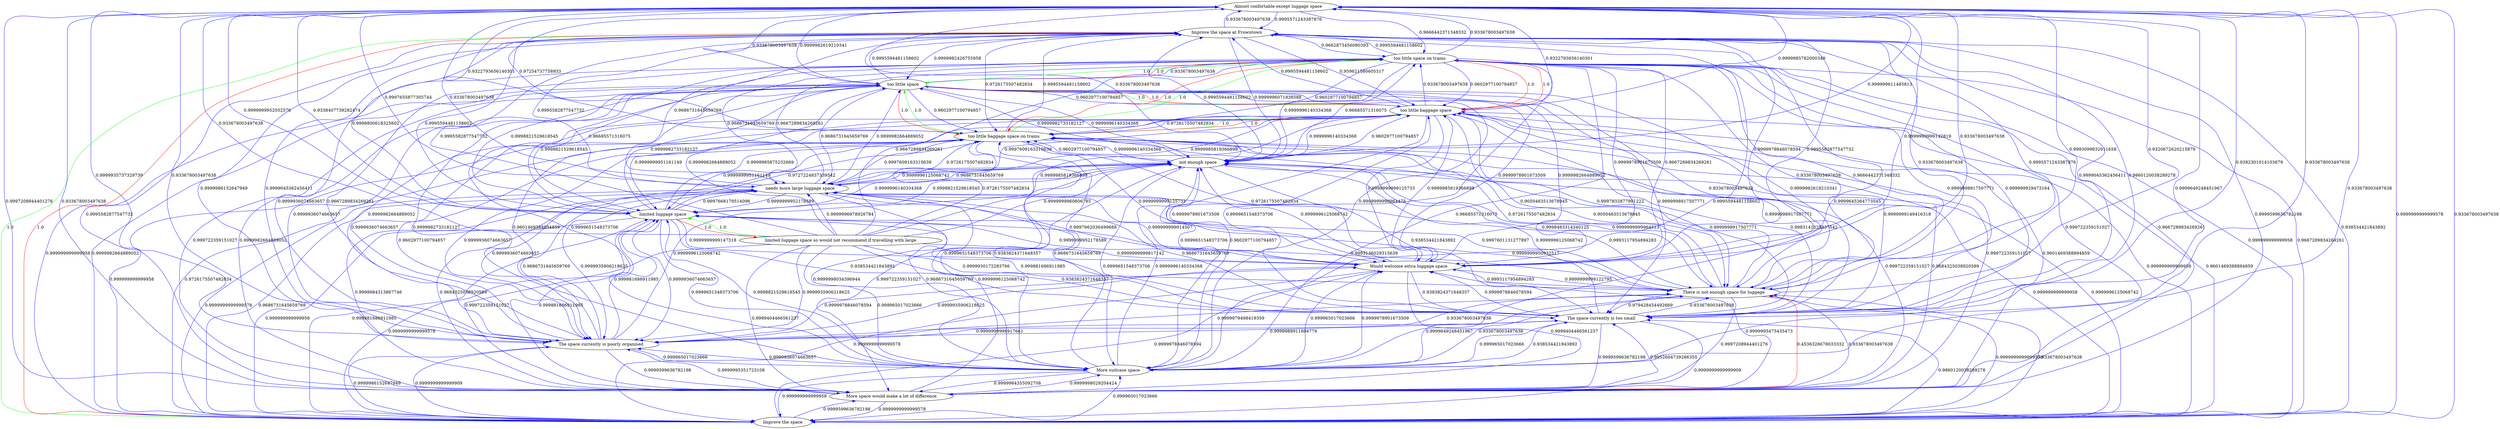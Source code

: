 digraph rawGraph {
"Almost confortable except luggage space";"Improve the space at Frowntown";"Improve the space";"More space would make a lot of difference";"More suitcase space";"The space currently is poorly organised";"The space currently is too small";"There is not enough space for luggage";"Would welcome extra luggage space";"limited luggage space so would not recommend if travelling with large";"limited luggage space";"needs more large luggage space";"not enough space";"too little baggage space on trains";"too little baggage space";"too little space";"too little space on trains";"Improve the space at Frowntown" -> "Improve the space" [label=1.0] [color=green]
"Improve the space" -> "Improve the space at Frowntown" [label=1.0] [color=red]
"Almost confortable except luggage space" -> "Improve the space at Frowntown" [label=0.9995571243387876] [color=blue]
"Almost confortable except luggage space" -> "Improve the space" [label=0.9999999999999578] [color=blue]
"Almost confortable except luggage space" -> "More space would make a lot of difference" [label=0.9997208944401276] [color=blue]
"Improve the space at Frowntown" -> "More space would make a lot of difference" [label=0.9999599636782198] [color=blue]
"Improve the space" -> "More space would make a lot of difference" [label=0.9999599636782198] [color=blue]
"More space would make a lot of difference" -> "Improve the space at Frowntown" [label=0.9995582877547732] [color=blue]
"More space would make a lot of difference" -> "Improve the space" [label=0.9999999999999578] [color=blue]
"Almost confortable except luggage space" -> "More suitcase space" [label=0.9999649248451967] [color=blue]
"Improve the space at Frowntown" -> "More suitcase space" [label=0.9999645364773545] [color=blue]
"Improve the space" -> "More suitcase space" [label=0.999965017023666] [color=blue]
"More space would make a lot of difference" -> "More suitcase space" [label=0.9999998029204424] [color=blue]
"More suitcase space" -> "Improve the space at Frowntown" [label=0.9995594481158602] [color=blue]
"More suitcase space" -> "Improve the space" [label=0.999999999999958] [color=blue]
"More suitcase space" -> "More space would make a lot of difference" [label=0.9999984355092708] [color=blue]
"Almost confortable except luggage space" -> "The space currently is poorly organised" [label=0.9999935737329739] [color=blue]
"Improve the space at Frowntown" -> "The space currently is poorly organised" [label=0.9999986152647949] [color=blue]
"Improve the space" -> "The space currently is poorly organised" [label=0.9999986152647949] [color=blue]
"More space would make a lot of difference" -> "The space currently is poorly organised" [label=0.9999995351723108] [color=blue]
"More suitcase space" -> "The space currently is poorly organised" [label=0.9999936074663657] [color=blue]
"The space currently is poorly organised" -> "Improve the space at Frowntown" [label=0.9999045362456411] [color=blue]
"The space currently is poorly organised" -> "Improve the space" [label=0.9999999999999909] [color=blue]
"The space currently is poorly organised" -> "More space would make a lot of difference" [label=0.9999599636782198] [color=blue]
"The space currently is poorly organised" -> "More suitcase space" [label=0.999965017023666] [color=blue]
"Almost confortable except luggage space" -> "The space currently is too small" [label=0.9382301014103679] [color=blue]
"Improve the space at Frowntown" -> "The space currently is too small" [label=0.9860120038289278] [color=blue]
"Improve the space" -> "The space currently is too small" [label=0.9860120038289278] [color=blue]
"More space would make a lot of difference" -> "The space currently is too small" [label=0.9952604739286355] [color=blue]
"More suitcase space" -> "The space currently is too small" [label=0.938534421843892] [color=blue]
"The space currently is poorly organised" -> "The space currently is too small" [label=0.9999988911604779] [color=blue]
"The space currently is too small" -> "Improve the space at Frowntown" [label=0.9999045362456411] [color=blue]
"The space currently is too small" -> "Improve the space" [label=0.9999999999999909] [color=blue]
"The space currently is too small" -> "More space would make a lot of difference" [label=0.9999599636782198] [color=blue]
"The space currently is too small" -> "More suitcase space" [label=0.999965017023666] [color=blue]
"The space currently is too small" -> "The space currently is poorly organised" [label=0.9999999998917661] [color=blue]
"Almost confortable except luggage space" -> "There is not enough space for luggage" [label=0.9993099832911658] [color=blue]
"More space would make a lot of difference" -> "There is not enough space for luggage" [label=0.4536326678033332] [color=red]
"There is not enough space for luggage" -> "Almost confortable except luggage space" [label=0.9320672620215879] [color=blue]
"There is not enough space for luggage" -> "Improve the space at Frowntown" [label=0.9995571243387876] [color=blue]
"There is not enough space for luggage" -> "Improve the space" [label=0.9999999999999578] [color=blue]
"There is not enough space for luggage" -> "More space would make a lot of difference" [label=0.9997208944401276] [color=blue]
"There is not enough space for luggage" -> "More suitcase space" [label=0.9999649248451967] [color=blue]
"There is not enough space for luggage" -> "The space currently is poorly organised" [label=0.9999979498419359] [color=blue]
"There is not enough space for luggage" -> "The space currently is too small" [label=0.979428454492669] [color=blue]
"Almost confortable except luggage space" -> "Would welcome extra luggage space" [label=0.9999999999142819] [color=blue]
"Improve the space at Frowntown" -> "Would welcome extra luggage space" [label=0.9999978846078594] [color=blue]
"Improve the space" -> "Would welcome extra luggage space" [label=0.9999978846078594] [color=blue]
"More space would make a lot of difference" -> "Would welcome extra luggage space" [label=0.9999995475435473] [color=blue]
"More suitcase space" -> "Would welcome extra luggage space" [label=0.9999978901673509] [color=blue]
"The space currently is poorly organised" -> "Would welcome extra luggage space" [label=0.9999978846078594] [color=blue]
"The space currently is too small" -> "Would welcome extra luggage space" [label=0.9999978846078594] [color=blue]
"There is not enough space for luggage" -> "Would welcome extra luggage space" [label=0.9999999999122795] [color=blue]
"Would welcome extra luggage space" -> "Almost confortable except luggage space" [label=0.933678003497638] [color=blue]
"Would welcome extra luggage space" -> "Improve the space at Frowntown" [label=0.9995582877547732] [color=blue]
"Would welcome extra luggage space" -> "Improve the space" [label=0.9999999999999578] [color=blue]
"Would welcome extra luggage space" -> "More space would make a lot of difference" [label=0.9999404466561237] [color=blue]
"Would welcome extra luggage space" -> "More suitcase space" [label=0.999965017023666] [color=blue]
"Would welcome extra luggage space" -> "The space currently is poorly organised" [label=0.9999935906218625] [color=blue]
"Would welcome extra luggage space" -> "The space currently is too small" [label=0.9383824371648357] [color=blue]
"Would welcome extra luggage space" -> "There is not enough space for luggage" [label=0.9993117954894283] [color=blue]
"limited luggage space so would not recommend if travelling with large" -> "limited luggage space" [label=1.0] [color=green]
"limited luggage space" -> "limited luggage space so would not recommend if travelling with large" [label=1.0] [color=red]
"Almost confortable except luggage space" -> "limited luggage space" [label=0.9999999952052576] [color=blue]
"Improve the space at Frowntown" -> "limited luggage space" [label=0.9998800618325602] [color=blue]
"Improve the space" -> "limited luggage space" [label=0.999881686911985] [color=blue]
"More space would make a lot of difference" -> "limited luggage space" [label=0.999881686911985] [color=blue]
"More suitcase space" -> "limited luggage space" [label=0.9998821529618545] [color=blue]
"The space currently is poorly organised" -> "limited luggage space" [label=0.999881686911985] [color=blue]
"The space currently is too small" -> "limited luggage space" [label=0.999881686911985] [color=blue]
"There is not enough space for luggage" -> "limited luggage space" [label=0.9999999950932517] [color=blue]
"Would welcome extra luggage space" -> "limited luggage space" [label=0.9999999952178589] [color=blue]
"limited luggage space so would not recommend if travelling with large" -> "Almost confortable except luggage space" [label=0.933678003497638] [color=blue]
"limited luggage space so would not recommend if travelling with large" -> "Improve the space at Frowntown" [label=0.9995582877547732] [color=blue]
"limited luggage space so would not recommend if travelling with large" -> "Improve the space" [label=0.9999999999999578] [color=blue]
"limited luggage space so would not recommend if travelling with large" -> "More space would make a lot of difference" [label=0.9999404466561237] [color=blue]
"limited luggage space so would not recommend if travelling with large" -> "More suitcase space" [label=0.999965017023666] [color=blue]
"limited luggage space so would not recommend if travelling with large" -> "The space currently is poorly organised" [label=0.9999935906218625] [color=blue]
"limited luggage space so would not recommend if travelling with large" -> "The space currently is too small" [label=0.9383824371648357] [color=blue]
"limited luggage space so would not recommend if travelling with large" -> "There is not enough space for luggage" [label=0.9999930172283766] [color=blue]
"limited luggage space so would not recommend if travelling with large" -> "Would welcome extra luggage space" [label=0.9999999999817142] [color=blue]
"limited luggage space" -> "Almost confortable except luggage space" [label=0.9338407739282474] [color=blue]
"limited luggage space" -> "Improve the space at Frowntown" [label=0.9995594481158602] [color=blue]
"limited luggage space" -> "Improve the space" [label=0.999999999999958] [color=blue]
"limited luggage space" -> "More space would make a lot of difference" [label=0.999722359151027] [color=blue]
"limited luggage space" -> "More suitcase space" [label=0.9999651548373706] [color=blue]
"limited luggage space" -> "The space currently is poorly organised" [label=0.9999936074663657] [color=blue]
"limited luggage space" -> "The space currently is too small" [label=0.938534421843892] [color=blue]
"limited luggage space" -> "There is not enough space for luggage" [label=0.9993136029315639] [color=blue]
"limited luggage space" -> "Would welcome extra luggage space" [label=0.9999999999147318] [color=blue]
"Almost confortable except luggage space" -> "needs more large luggage space" [label=0.9997655877305744] [color=blue]
"More space would make a lot of difference" -> "needs more large luggage space" [label=0.9684325038920589] [color=blue]
"More suitcase space" -> "needs more large luggage space" [label=0.9686731645659769] [color=blue]
"There is not enough space for luggage" -> "needs more large luggage space" [label=0.9997601131277897] [color=blue]
"Would welcome extra luggage space" -> "needs more large luggage space" [label=0.9997662036499688] [color=blue]
"limited luggage space so would not recommend if travelling with large" -> "needs more large luggage space" [label=0.9999996978926784] [color=blue]
"limited luggage space" -> "needs more large luggage space" [label=0.9997668179514096] [color=blue]
"needs more large luggage space" -> "Almost confortable except luggage space" [label=0.933678003497638] [color=blue]
"needs more large luggage space" -> "Improve the space at Frowntown" [label=0.9995582877547732] [color=blue]
"needs more large luggage space" -> "Improve the space" [label=0.9999999999999578] [color=blue]
"needs more large luggage space" -> "More space would make a lot of difference" [label=0.9999984313867746] [color=blue]
"needs more large luggage space" -> "More suitcase space" [label=0.9999998034396944] [color=blue]
"needs more large luggage space" -> "The space currently is poorly organised" [label=0.9999935906218625] [color=blue]
"needs more large luggage space" -> "The space currently is too small" [label=0.9383824371648357] [color=blue]
"needs more large luggage space" -> "There is not enough space for luggage" [label=0.9993117954894283] [color=blue]
"needs more large luggage space" -> "Would welcome extra luggage space" [label=0.999999999914507] [color=blue]
"needs more large luggage space" -> "limited luggage space" [label=0.9999999952178589] [color=blue]
"Almost confortable except luggage space" -> "not enough space" [label=0.999999611485813] [color=blue]
"Improve the space at Frowntown" -> "not enough space" [label=0.9999996071838588] [color=blue]
"Improve the space" -> "not enough space" [label=0.9999996125068742] [color=blue]
"More space would make a lot of difference" -> "not enough space" [label=0.9999996125068742] [color=blue]
"More suitcase space" -> "not enough space" [label=0.9999996140334368] [color=blue]
"The space currently is poorly organised" -> "not enough space" [label=0.9999996125068742] [color=blue]
"The space currently is too small" -> "not enough space" [label=0.9999996125068742] [color=blue]
"There is not enough space for luggage" -> "not enough space" [label=0.9999999999964513] [color=blue]
"Would welcome extra luggage space" -> "not enough space" [label=0.9999996125068742] [color=blue]
"limited luggage space so would not recommend if travelling with large" -> "not enough space" [label=0.9999999960606785] [color=blue]
"limited luggage space" -> "not enough space" [label=0.9999996140334368] [color=blue]
"needs more large luggage space" -> "not enough space" [label=0.9999996125068742] [color=blue]
"not enough space" -> "Improve the space at Frowntown" [label=0.9995594481158602] [color=blue]
"not enough space" -> "Improve the space" [label=0.999999999999958] [color=blue]
"not enough space" -> "More space would make a lot of difference" [label=0.999722359151027] [color=blue]
"not enough space" -> "More suitcase space" [label=0.9999651548373706] [color=blue]
"not enough space" -> "The space currently is poorly organised" [label=0.9999936074663657] [color=blue]
"not enough space" -> "The space currently is too small" [label=0.938534421843892] [color=blue]
"not enough space" -> "There is not enough space for luggage" [label=0.9998483314340125] [color=blue]
"not enough space" -> "Would welcome extra luggage space" [label=0.9999978901673509] [color=blue]
"not enough space" -> "limited luggage space" [label=0.9998821529618545] [color=blue]
"too little baggage space on trains" -> "too little baggage space" [label=1.0] [color=green]
"too little baggage space" -> "too little space" [label=1.0] [color=green]
"too little baggage space on trains" -> "too little space on trains" [label=1.0] [color=green]
"too little space on trains" -> "too little space" [label=1.0] [color=green]
"too little baggage space on trains" -> "too little space" [label=1.0] [color=green]
"too little baggage space" -> "too little baggage space on trains" [label=1.0] [color=red]
"too little baggage space" -> "too little space on trains" [label=1.0] [color=red]
"too little space" -> "too little baggage space on trains" [label=1.0] [color=red]
"too little space" -> "too little baggage space" [label=1.0] [color=red]
"too little space" -> "too little space on trains" [label=1.0] [color=red]
"too little space on trains" -> "too little baggage space on trains" [label=1.0] [color=red]
"too little space on trains" -> "too little baggage space" [label=1.0] [color=red]
"Almost confortable except luggage space" -> "too little baggage space on trains" [label=0.97254737758933] [color=blue]
"Almost confortable except luggage space" -> "too little baggage space" [label=0.9999985782000349] [color=blue]
"Almost confortable except luggage space" -> "too little space" [label=0.9999982619210341] [color=blue]
"Almost confortable except luggage space" -> "too little space on trains" [label=0.9666442371348332] [color=blue]
"Improve the space at Frowntown" -> "too little baggage space" [label=0.959621580605317] [color=blue]
"Improve the space at Frowntown" -> "too little space" [label=0.9999982426755958] [color=blue]
"Improve the space at Frowntown" -> "too little space on trains" [label=0.9662873456080393] [color=blue]
"Improve the space" -> "too little baggage space" [label=0.9601469388894859] [color=blue]
"Improve the space" -> "too little space" [label=0.9999982664889052] [color=blue]
"Improve the space" -> "too little space on trains" [label=0.9667289834269261] [color=blue]
"More space would make a lot of difference" -> "too little baggage space" [label=0.9601469388894859] [color=blue]
"More space would make a lot of difference" -> "too little space" [label=0.9999982664889052] [color=blue]
"More space would make a lot of difference" -> "too little space on trains" [label=0.9667289834269261] [color=blue]
"More suitcase space" -> "too little baggage space" [label=0.9602977100794857] [color=blue]
"More suitcase space" -> "too little space" [label=0.9999982733182127] [color=blue]
"More suitcase space" -> "too little space on trains" [label=0.96685571316075] [color=blue]
"The space currently is poorly organised" -> "too little baggage space" [label=0.9601469388894859] [color=blue]
"The space currently is poorly organised" -> "too little space" [label=0.9999982664889052] [color=blue]
"The space currently is poorly organised" -> "too little space on trains" [label=0.9667289834269261] [color=blue]
"The space currently is too small" -> "too little baggage space on trains" [label=0.9983141525837542] [color=blue]
"The space currently is too small" -> "too little baggage space" [label=0.9999999149416318] [color=blue]
"The space currently is too small" -> "too little space" [label=0.9999999999964475] [color=blue]
"The space currently is too small" -> "too little space on trains" [label=0.999999929473164] [color=blue]
"There is not enough space for luggage" -> "too little baggage space" [label=0.9997832877991222] [color=blue]
"There is not enough space for luggage" -> "too little space" [label=0.9999982619210341] [color=blue]
"There is not enough space for luggage" -> "too little space on trains" [label=0.9666442371348332] [color=blue]
"Would welcome extra luggage space" -> "too little baggage space on trains" [label=0.9726175507482834] [color=blue]
"Would welcome extra luggage space" -> "too little baggage space" [label=0.9999985819366898] [color=blue]
"Would welcome extra luggage space" -> "too little space" [label=0.9999982664889052] [color=blue]
"Would welcome extra luggage space" -> "too little space on trains" [label=0.9667289834269261] [color=blue]
"limited luggage space so would not recommend if travelling with large" -> "too little baggage space on trains" [label=0.9726175507482834] [color=blue]
"limited luggage space so would not recommend if travelling with large" -> "too little baggage space" [label=0.9999985819366898] [color=blue]
"limited luggage space so would not recommend if travelling with large" -> "too little space" [label=0.9999982664889052] [color=blue]
"limited luggage space so would not recommend if travelling with large" -> "too little space on trains" [label=0.9667289834269261] [color=blue]
"limited luggage space" -> "too little baggage space on trains" [label=0.9727224837339542] [color=blue]
"limited luggage space" -> "too little baggage space" [label=0.9999985875232669] [color=blue]
"limited luggage space" -> "too little space" [label=0.9999982733182127] [color=blue]
"limited luggage space" -> "too little space on trains" [label=0.96685571316075] [color=blue]
"needs more large luggage space" -> "too little baggage space on trains" [label=0.9726175507482834] [color=blue]
"needs more large luggage space" -> "too little baggage space" [label=0.9999985819366898] [color=blue]
"needs more large luggage space" -> "too little space" [label=0.9999982664889052] [color=blue]
"needs more large luggage space" -> "too little space on trains" [label=0.9667289834269261] [color=blue]
"not enough space" -> "too little baggage space" [label=0.9602977100794857] [color=blue]
"not enough space" -> "too little space" [label=0.9999982733182127] [color=blue]
"not enough space" -> "too little space on trains" [label=0.96685571316075] [color=blue]
"too little baggage space on trains" -> "Almost confortable except luggage space" [label=0.9322793656140301] [color=blue]
"too little baggage space on trains" -> "Improve the space at Frowntown" [label=0.9995594481158602] [color=blue]
"too little baggage space on trains" -> "Improve the space" [label=0.999999999999958] [color=blue]
"too little baggage space on trains" -> "More space would make a lot of difference" [label=0.999722359151027] [color=blue]
"too little baggage space on trains" -> "More suitcase space" [label=0.9999651548373706] [color=blue]
"too little baggage space on trains" -> "The space currently is poorly organised" [label=0.9999936074663657] [color=blue]
"too little baggage space on trains" -> "The space currently is too small" [label=0.9999998917507771] [color=blue]
"too little baggage space on trains" -> "There is not enough space for luggage" [label=0.9050463513678945] [color=blue]
"too little baggage space on trains" -> "Would welcome extra luggage space" [label=0.9999999999125733] [color=blue]
"too little baggage space on trains" -> "limited luggage space" [label=0.9999999951161149] [color=blue]
"too little baggage space on trains" -> "needs more large luggage space" [label=0.9997609163310639] [color=blue]
"too little baggage space on trains" -> "not enough space" [label=0.9999996140334368] [color=blue]
"too little baggage space" -> "Almost confortable except luggage space" [label=0.9322793656140301] [color=blue]
"too little baggage space" -> "Improve the space at Frowntown" [label=0.9995594481158602] [color=blue]
"too little baggage space" -> "Improve the space" [label=0.999999999999958] [color=blue]
"too little baggage space" -> "More space would make a lot of difference" [label=0.999722359151027] [color=blue]
"too little baggage space" -> "More suitcase space" [label=0.9999651548373706] [color=blue]
"too little baggage space" -> "The space currently is poorly organised" [label=0.9999936074663657] [color=blue]
"too little baggage space" -> "The space currently is too small" [label=0.9999998917507771] [color=blue]
"too little baggage space" -> "There is not enough space for luggage" [label=0.9050463513678945] [color=blue]
"too little baggage space" -> "Would welcome extra luggage space" [label=0.9999999999125733] [color=blue]
"too little baggage space" -> "limited luggage space" [label=0.9999999951161149] [color=blue]
"too little baggage space" -> "needs more large luggage space" [label=0.9997609163310639] [color=blue]
"too little baggage space" -> "not enough space" [label=0.9999996140334368] [color=blue]
"too little space" -> "Improve the space at Frowntown" [label=0.9995594481158602] [color=blue]
"too little space" -> "Improve the space" [label=0.999999999999958] [color=blue]
"too little space" -> "More space would make a lot of difference" [label=0.999722359151027] [color=blue]
"too little space" -> "More suitcase space" [label=0.9999651548373706] [color=blue]
"too little space" -> "The space currently is poorly organised" [label=0.9999936074663657] [color=blue]
"too little space" -> "The space currently is too small" [label=0.9999998917507771] [color=blue]
"too little space" -> "Would welcome extra luggage space" [label=0.9999978901673509] [color=blue]
"too little space" -> "limited luggage space" [label=0.9998821529618545] [color=blue]
"too little space" -> "not enough space" [label=0.9999996140334368] [color=blue]
"too little space on trains" -> "Improve the space at Frowntown" [label=0.9995594481158602] [color=blue]
"too little space on trains" -> "Improve the space" [label=0.999999999999958] [color=blue]
"too little space on trains" -> "More space would make a lot of difference" [label=0.999722359151027] [color=blue]
"too little space on trains" -> "More suitcase space" [label=0.9999651548373706] [color=blue]
"too little space on trains" -> "The space currently is poorly organised" [label=0.9999936074663657] [color=blue]
"too little space on trains" -> "The space currently is too small" [label=0.9999998917507771] [color=blue]
"too little space on trains" -> "Would welcome extra luggage space" [label=0.9999978901673509] [color=blue]
"too little space on trains" -> "limited luggage space" [label=0.9998821529618545] [color=blue]
"too little space on trains" -> "not enough space" [label=0.9999996140334368] [color=blue]
"Improve the space at Frowntown" -> "needs more large luggage space" [label=0.9686731645659769] [color=blue]
"Improve the space at Frowntown" -> "too little baggage space on trains" [label=0.9726175507482834] [color=blue]
"Improve the space at Frowntown" -> "Almost confortable except luggage space" [label=0.933678003497638] [color=blue]
"Improve the space at Frowntown" -> "There is not enough space for luggage" [label=0.933678003497638] [color=blue]
"Improve the space" -> "needs more large luggage space" [label=0.9686731645659769] [color=blue]
"Improve the space" -> "too little baggage space on trains" [label=0.9726175507482834] [color=blue]
"Improve the space" -> "Almost confortable except luggage space" [label=0.933678003497638] [color=blue]
"Improve the space" -> "Improve the space at Frowntown" [label=0.938534421843892] [color=blue]
"Improve the space" -> "There is not enough space for luggage" [label=0.933678003497638] [color=blue]
"More space would make a lot of difference" -> "too little baggage space on trains" [label=0.9684325038920589] [color=blue]
"More space would make a lot of difference" -> "Almost confortable except luggage space" [label=0.933678003497638] [color=blue]
"More space would make a lot of difference" -> "There is not enough space for luggage" [label=0.933678003497638] [color=blue]
"More suitcase space" -> "too little baggage space on trains" [label=0.9686731645659769] [color=blue]
"More suitcase space" -> "Almost confortable except luggage space" [label=0.933678003497638] [color=blue]
"More suitcase space" -> "There is not enough space for luggage" [label=0.933678003497638] [color=blue]
"The space currently is poorly organised" -> "needs more large luggage space" [label=0.9686731645659769] [color=blue]
"The space currently is poorly organised" -> "too little baggage space on trains" [label=0.9602977100794857] [color=blue]
"The space currently is poorly organised" -> "Almost confortable except luggage space" [label=0.933678003497638] [color=blue]
"The space currently is poorly organised" -> "There is not enough space for luggage" [label=0.933678003497638] [color=blue]
"The space currently is too small" -> "needs more large luggage space" [label=0.9686731645659769] [color=blue]
"The space currently is too small" -> "Almost confortable except luggage space" [label=0.933678003497638] [color=blue]
"The space currently is too small" -> "There is not enough space for luggage" [label=0.933678003497638] [color=blue]
"There is not enough space for luggage" -> "too little baggage space on trains" [label=0.9726175507482834] [color=blue]
"not enough space" -> "needs more large luggage space" [label=0.9686731645659769] [color=blue]
"not enough space" -> "too little baggage space on trains" [label=0.9602977100794857] [color=blue]
"not enough space" -> "Almost confortable except luggage space" [label=0.933678003497638] [color=blue]
"too little baggage space" -> "too little baggage space on trains" [label=0.9726175507482834] [color=blue]
"too little baggage space" -> "too little space on trains" [label=0.933678003497638] [color=blue]
"too little space" -> "needs more large luggage space" [label=0.9686731645659769] [color=blue]
"too little space" -> "too little baggage space" [label=0.9602977100794857] [color=blue]
"too little space" -> "too little baggage space on trains" [label=0.9602977100794857] [color=blue]
"too little space" -> "Almost confortable except luggage space" [label=0.933678003497638] [color=blue]
"too little space" -> "too little space on trains" [label=0.933678003497638] [color=blue]
"too little space" -> "There is not enough space for luggage" [label=0.933678003497638] [color=blue]
"too little space on trains" -> "needs more large luggage space" [label=0.9686731645659769] [color=blue]
"too little space on trains" -> "too little baggage space" [label=0.9602977100794857] [color=blue]
"too little space on trains" -> "too little baggage space on trains" [label=0.9602977100794857] [color=blue]
"too little space on trains" -> "Almost confortable except luggage space" [label=0.933678003497638] [color=blue]
"too little space on trains" -> "There is not enough space for luggage" [label=0.933678003497638] [color=blue]
}